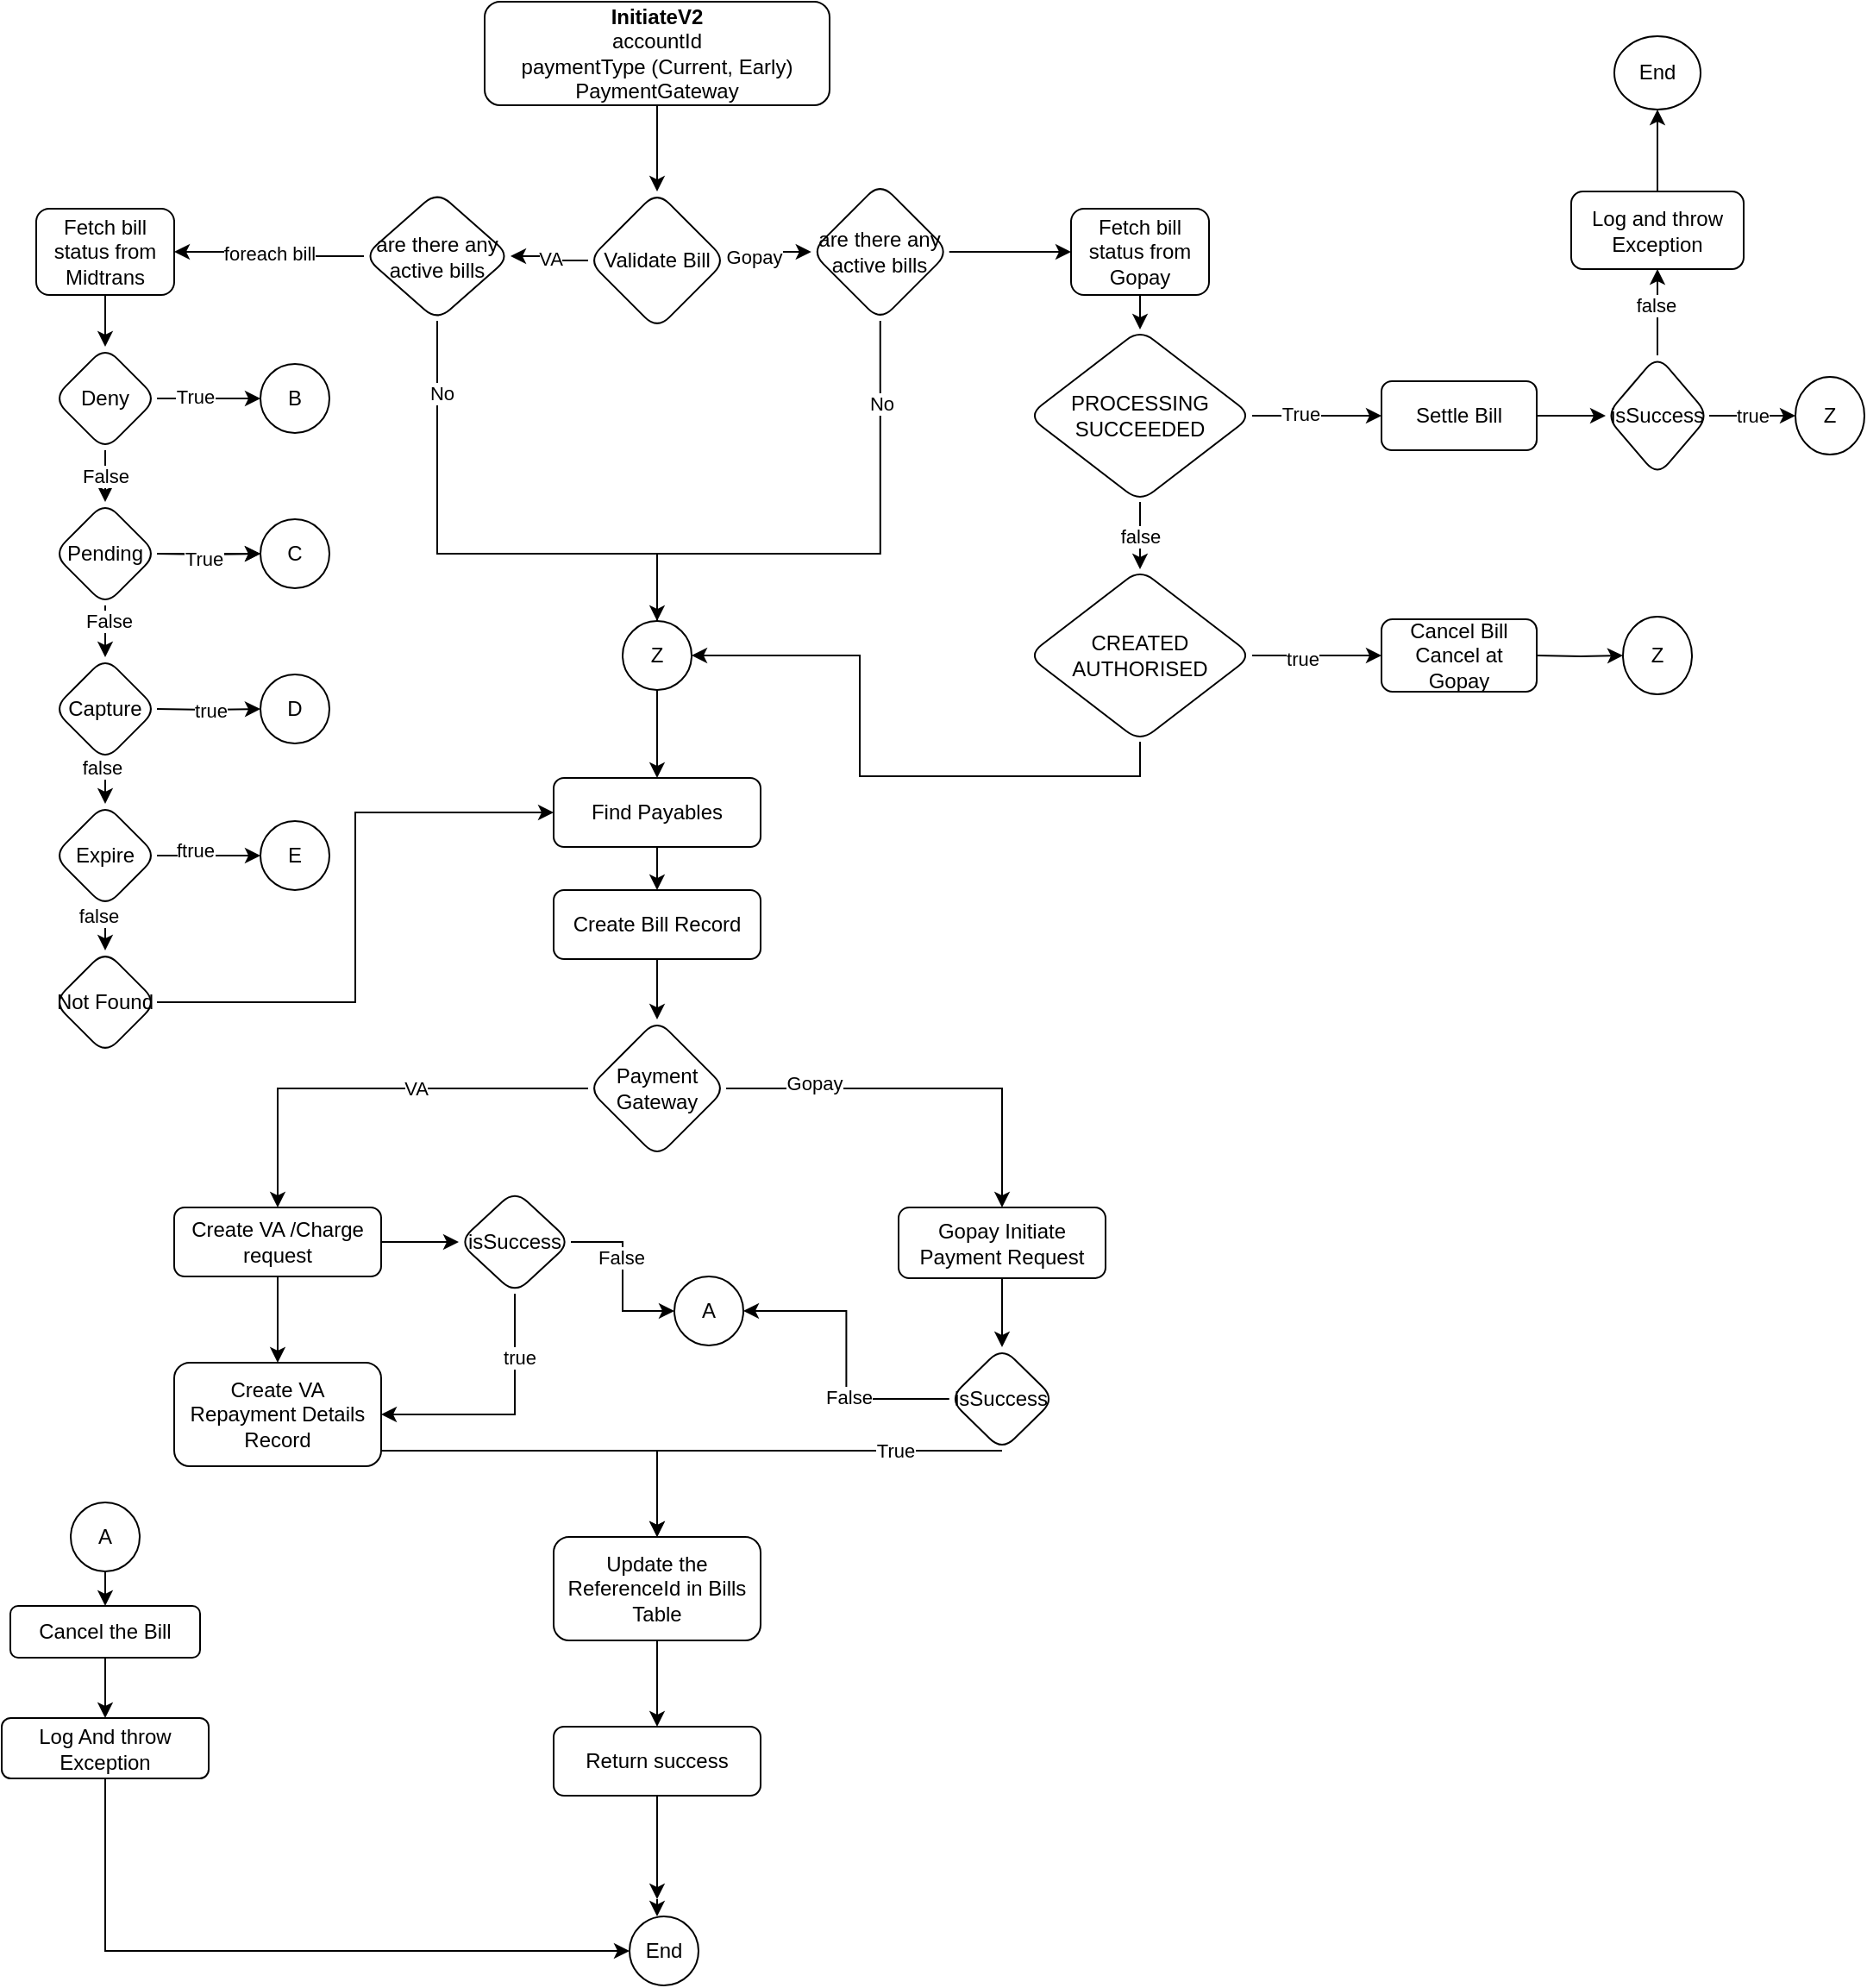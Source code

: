 <mxfile version="13.7.3" type="github">
  <diagram id="C5RBs43oDa-KdzZeNtuy" name="Page-1">
    <mxGraphModel dx="1298" dy="726" grid="1" gridSize="10" guides="1" tooltips="1" connect="1" arrows="1" fold="1" page="1" pageScale="1" pageWidth="827" pageHeight="1169" math="0" shadow="0">
      <root>
        <mxCell id="WIyWlLk6GJQsqaUBKTNV-0" />
        <mxCell id="WIyWlLk6GJQsqaUBKTNV-1" parent="WIyWlLk6GJQsqaUBKTNV-0" />
        <mxCell id="QeTMNxzh0xOTBO19bwK3-41" value="" style="edgeStyle=orthogonalEdgeStyle;rounded=0;orthogonalLoop=1;jettySize=auto;html=1;" edge="1" parent="WIyWlLk6GJQsqaUBKTNV-1" source="WIyWlLk6GJQsqaUBKTNV-3" target="QeTMNxzh0xOTBO19bwK3-40">
          <mxGeometry relative="1" as="geometry" />
        </mxCell>
        <mxCell id="WIyWlLk6GJQsqaUBKTNV-3" value="&lt;b&gt;InitiateV2&lt;/b&gt;&lt;br&gt;accountId&lt;br&gt;paymentType (Current, Early)&lt;br&gt;PaymentGateway" style="rounded=1;whiteSpace=wrap;html=1;fontSize=12;glass=0;strokeWidth=1;shadow=0;" parent="WIyWlLk6GJQsqaUBKTNV-1" vertex="1">
          <mxGeometry x="330" y="60" width="200" height="60" as="geometry" />
        </mxCell>
        <mxCell id="QeTMNxzh0xOTBO19bwK3-6" value="" style="edgeStyle=orthogonalEdgeStyle;rounded=0;orthogonalLoop=1;jettySize=auto;html=1;" edge="1" parent="WIyWlLk6GJQsqaUBKTNV-1" source="WIyWlLk6GJQsqaUBKTNV-11" target="QeTMNxzh0xOTBO19bwK3-5">
          <mxGeometry relative="1" as="geometry" />
        </mxCell>
        <mxCell id="WIyWlLk6GJQsqaUBKTNV-11" value="Find Payables" style="rounded=1;whiteSpace=wrap;html=1;fontSize=12;glass=0;strokeWidth=1;shadow=0;" parent="WIyWlLk6GJQsqaUBKTNV-1" vertex="1">
          <mxGeometry x="370" y="510" width="120" height="40" as="geometry" />
        </mxCell>
        <mxCell id="QeTMNxzh0xOTBO19bwK3-53" value="" style="edgeStyle=orthogonalEdgeStyle;rounded=0;orthogonalLoop=1;jettySize=auto;html=1;" edge="1" parent="WIyWlLk6GJQsqaUBKTNV-1" source="QeTMNxzh0xOTBO19bwK3-5" target="QeTMNxzh0xOTBO19bwK3-52">
          <mxGeometry relative="1" as="geometry" />
        </mxCell>
        <mxCell id="QeTMNxzh0xOTBO19bwK3-5" value="Create Bill Record" style="whiteSpace=wrap;html=1;rounded=1;shadow=0;strokeWidth=1;glass=0;" vertex="1" parent="WIyWlLk6GJQsqaUBKTNV-1">
          <mxGeometry x="370" y="575" width="120" height="40" as="geometry" />
        </mxCell>
        <mxCell id="QeTMNxzh0xOTBO19bwK3-51" style="edgeStyle=orthogonalEdgeStyle;rounded=0;orthogonalLoop=1;jettySize=auto;html=1;exitX=0.5;exitY=1;exitDx=0;exitDy=0;entryX=0.5;entryY=0;entryDx=0;entryDy=0;" edge="1" parent="WIyWlLk6GJQsqaUBKTNV-1" source="QeTMNxzh0xOTBO19bwK3-11" target="WIyWlLk6GJQsqaUBKTNV-11">
          <mxGeometry relative="1" as="geometry">
            <Array as="points">
              <mxPoint x="559" y="380" />
              <mxPoint x="430" y="380" />
            </Array>
          </mxGeometry>
        </mxCell>
        <mxCell id="QeTMNxzh0xOTBO19bwK3-141" value="No" style="edgeLabel;html=1;align=center;verticalAlign=middle;resizable=0;points=[];" vertex="1" connectable="0" parent="QeTMNxzh0xOTBO19bwK3-51">
          <mxGeometry x="-0.759" relative="1" as="geometry">
            <mxPoint as="offset" />
          </mxGeometry>
        </mxCell>
        <mxCell id="QeTMNxzh0xOTBO19bwK3-144" style="edgeStyle=orthogonalEdgeStyle;rounded=0;orthogonalLoop=1;jettySize=auto;html=1;exitX=1;exitY=0.5;exitDx=0;exitDy=0;entryX=0;entryY=0.5;entryDx=0;entryDy=0;" edge="1" parent="WIyWlLk6GJQsqaUBKTNV-1" source="QeTMNxzh0xOTBO19bwK3-11" target="QeTMNxzh0xOTBO19bwK3-142">
          <mxGeometry relative="1" as="geometry" />
        </mxCell>
        <mxCell id="QeTMNxzh0xOTBO19bwK3-11" value="are there any active bills" style="rhombus;whiteSpace=wrap;html=1;rounded=1;shadow=0;strokeWidth=1;glass=0;" vertex="1" parent="WIyWlLk6GJQsqaUBKTNV-1">
          <mxGeometry x="519.38" y="165" width="80" height="80" as="geometry" />
        </mxCell>
        <mxCell id="QeTMNxzh0xOTBO19bwK3-19" value="" style="edgeStyle=orthogonalEdgeStyle;rounded=0;orthogonalLoop=1;jettySize=auto;html=1;" edge="1" parent="WIyWlLk6GJQsqaUBKTNV-1" source="QeTMNxzh0xOTBO19bwK3-16" target="QeTMNxzh0xOTBO19bwK3-18">
          <mxGeometry relative="1" as="geometry" />
        </mxCell>
        <mxCell id="QeTMNxzh0xOTBO19bwK3-29" value="" style="edgeStyle=orthogonalEdgeStyle;rounded=0;orthogonalLoop=1;jettySize=auto;html=1;" edge="1" parent="WIyWlLk6GJQsqaUBKTNV-1" source="QeTMNxzh0xOTBO19bwK3-16" target="QeTMNxzh0xOTBO19bwK3-28">
          <mxGeometry relative="1" as="geometry" />
        </mxCell>
        <mxCell id="QeTMNxzh0xOTBO19bwK3-16" value="Create VA /Charge request" style="whiteSpace=wrap;html=1;rounded=1;shadow=0;strokeWidth=1;glass=0;" vertex="1" parent="WIyWlLk6GJQsqaUBKTNV-1">
          <mxGeometry x="150" y="759" width="120" height="40" as="geometry" />
        </mxCell>
        <mxCell id="QeTMNxzh0xOTBO19bwK3-64" style="edgeStyle=orthogonalEdgeStyle;rounded=0;orthogonalLoop=1;jettySize=auto;html=1;exitX=1;exitY=0.75;exitDx=0;exitDy=0;entryX=0.5;entryY=0;entryDx=0;entryDy=0;" edge="1" parent="WIyWlLk6GJQsqaUBKTNV-1" source="QeTMNxzh0xOTBO19bwK3-18" target="QeTMNxzh0xOTBO19bwK3-20">
          <mxGeometry relative="1" as="geometry">
            <Array as="points">
              <mxPoint x="270" y="900" />
              <mxPoint x="430" y="900" />
            </Array>
          </mxGeometry>
        </mxCell>
        <mxCell id="QeTMNxzh0xOTBO19bwK3-18" value="Create VA Repayment Details Record" style="whiteSpace=wrap;html=1;rounded=1;shadow=0;strokeWidth=1;glass=0;" vertex="1" parent="WIyWlLk6GJQsqaUBKTNV-1">
          <mxGeometry x="150" y="849" width="120" height="60" as="geometry" />
        </mxCell>
        <mxCell id="QeTMNxzh0xOTBO19bwK3-23" value="" style="edgeStyle=orthogonalEdgeStyle;rounded=0;orthogonalLoop=1;jettySize=auto;html=1;" edge="1" parent="WIyWlLk6GJQsqaUBKTNV-1" source="QeTMNxzh0xOTBO19bwK3-20" target="QeTMNxzh0xOTBO19bwK3-22">
          <mxGeometry relative="1" as="geometry" />
        </mxCell>
        <mxCell id="QeTMNxzh0xOTBO19bwK3-20" value="Update the &lt;br&gt;ReferenceId in Bills Table" style="whiteSpace=wrap;html=1;rounded=1;shadow=0;strokeWidth=1;glass=0;" vertex="1" parent="WIyWlLk6GJQsqaUBKTNV-1">
          <mxGeometry x="370" y="950" width="120" height="60" as="geometry" />
        </mxCell>
        <mxCell id="QeTMNxzh0xOTBO19bwK3-27" value="" style="edgeStyle=orthogonalEdgeStyle;rounded=0;orthogonalLoop=1;jettySize=auto;html=1;" edge="1" parent="WIyWlLk6GJQsqaUBKTNV-1" source="QeTMNxzh0xOTBO19bwK3-22">
          <mxGeometry relative="1" as="geometry">
            <mxPoint x="430" y="1160" as="targetPoint" />
          </mxGeometry>
        </mxCell>
        <mxCell id="QeTMNxzh0xOTBO19bwK3-22" value="Return success" style="whiteSpace=wrap;html=1;rounded=1;shadow=0;strokeWidth=1;glass=0;" vertex="1" parent="WIyWlLk6GJQsqaUBKTNV-1">
          <mxGeometry x="370" y="1060" width="120" height="40" as="geometry" />
        </mxCell>
        <mxCell id="QeTMNxzh0xOTBO19bwK3-37" style="edgeStyle=orthogonalEdgeStyle;rounded=0;orthogonalLoop=1;jettySize=auto;html=1;exitX=0.5;exitY=0;exitDx=0;exitDy=0;" edge="1" parent="WIyWlLk6GJQsqaUBKTNV-1">
          <mxGeometry relative="1" as="geometry">
            <mxPoint x="430" y="1170" as="targetPoint" />
            <mxPoint x="430" y="1160" as="sourcePoint" />
          </mxGeometry>
        </mxCell>
        <mxCell id="QeTMNxzh0xOTBO19bwK3-26" value="End" style="ellipse;whiteSpace=wrap;html=1;rounded=1;shadow=0;strokeWidth=1;glass=0;" vertex="1" parent="WIyWlLk6GJQsqaUBKTNV-1">
          <mxGeometry x="414" y="1170" width="40" height="40" as="geometry" />
        </mxCell>
        <mxCell id="QeTMNxzh0xOTBO19bwK3-31" style="edgeStyle=orthogonalEdgeStyle;rounded=0;orthogonalLoop=1;jettySize=auto;html=1;exitX=0.5;exitY=1;exitDx=0;exitDy=0;entryX=1;entryY=0.5;entryDx=0;entryDy=0;" edge="1" parent="WIyWlLk6GJQsqaUBKTNV-1" source="QeTMNxzh0xOTBO19bwK3-28" target="QeTMNxzh0xOTBO19bwK3-18">
          <mxGeometry relative="1" as="geometry" />
        </mxCell>
        <mxCell id="QeTMNxzh0xOTBO19bwK3-32" value="true" style="edgeLabel;html=1;align=center;verticalAlign=middle;resizable=0;points=[];" vertex="1" connectable="0" parent="QeTMNxzh0xOTBO19bwK3-31">
          <mxGeometry x="-0.498" y="2" relative="1" as="geometry">
            <mxPoint as="offset" />
          </mxGeometry>
        </mxCell>
        <mxCell id="QeTMNxzh0xOTBO19bwK3-65" style="edgeStyle=orthogonalEdgeStyle;rounded=0;orthogonalLoop=1;jettySize=auto;html=1;exitX=1;exitY=0.5;exitDx=0;exitDy=0;entryX=0;entryY=0.5;entryDx=0;entryDy=0;" edge="1" parent="WIyWlLk6GJQsqaUBKTNV-1" source="QeTMNxzh0xOTBO19bwK3-28" target="QeTMNxzh0xOTBO19bwK3-82">
          <mxGeometry relative="1" as="geometry">
            <mxPoint x="416.96" y="799" as="targetPoint" />
          </mxGeometry>
        </mxCell>
        <mxCell id="QeTMNxzh0xOTBO19bwK3-76" value="False" style="edgeLabel;html=1;align=center;verticalAlign=middle;resizable=0;points=[];" vertex="1" connectable="0" parent="QeTMNxzh0xOTBO19bwK3-65">
          <mxGeometry x="-0.228" y="-1" relative="1" as="geometry">
            <mxPoint as="offset" />
          </mxGeometry>
        </mxCell>
        <mxCell id="QeTMNxzh0xOTBO19bwK3-28" value="isSuccess" style="rhombus;whiteSpace=wrap;html=1;rounded=1;shadow=0;strokeWidth=1;glass=0;" vertex="1" parent="WIyWlLk6GJQsqaUBKTNV-1">
          <mxGeometry x="315" y="749" width="65" height="60" as="geometry" />
        </mxCell>
        <mxCell id="QeTMNxzh0xOTBO19bwK3-44" value="" style="edgeStyle=orthogonalEdgeStyle;rounded=0;orthogonalLoop=1;jettySize=auto;html=1;" edge="1" parent="WIyWlLk6GJQsqaUBKTNV-1" source="QeTMNxzh0xOTBO19bwK3-40" target="QeTMNxzh0xOTBO19bwK3-11">
          <mxGeometry relative="1" as="geometry" />
        </mxCell>
        <mxCell id="QeTMNxzh0xOTBO19bwK3-59" value="Gopay" style="edgeLabel;html=1;align=center;verticalAlign=middle;resizable=0;points=[];" vertex="1" connectable="0" parent="QeTMNxzh0xOTBO19bwK3-44">
          <mxGeometry x="-0.418" y="2" relative="1" as="geometry">
            <mxPoint as="offset" />
          </mxGeometry>
        </mxCell>
        <mxCell id="QeTMNxzh0xOTBO19bwK3-48" value="" style="edgeStyle=orthogonalEdgeStyle;rounded=0;orthogonalLoop=1;jettySize=auto;html=1;" edge="1" parent="WIyWlLk6GJQsqaUBKTNV-1" source="QeTMNxzh0xOTBO19bwK3-40" target="QeTMNxzh0xOTBO19bwK3-47">
          <mxGeometry relative="1" as="geometry" />
        </mxCell>
        <mxCell id="QeTMNxzh0xOTBO19bwK3-58" value="VA" style="edgeLabel;html=1;align=center;verticalAlign=middle;resizable=0;points=[];" vertex="1" connectable="0" parent="QeTMNxzh0xOTBO19bwK3-48">
          <mxGeometry x="-0.082" y="-1" relative="1" as="geometry">
            <mxPoint as="offset" />
          </mxGeometry>
        </mxCell>
        <mxCell id="QeTMNxzh0xOTBO19bwK3-40" value="Validate Bill" style="rhombus;whiteSpace=wrap;html=1;rounded=1;shadow=0;strokeWidth=1;glass=0;" vertex="1" parent="WIyWlLk6GJQsqaUBKTNV-1">
          <mxGeometry x="390" y="170" width="80" height="80" as="geometry" />
        </mxCell>
        <mxCell id="QeTMNxzh0xOTBO19bwK3-95" value="foreach bill" style="edgeStyle=orthogonalEdgeStyle;rounded=0;orthogonalLoop=1;jettySize=auto;html=1;" edge="1" parent="WIyWlLk6GJQsqaUBKTNV-1" source="QeTMNxzh0xOTBO19bwK3-47" target="QeTMNxzh0xOTBO19bwK3-94">
          <mxGeometry relative="1" as="geometry" />
        </mxCell>
        <mxCell id="QeTMNxzh0xOTBO19bwK3-47" value="are there any active bills" style="rhombus;whiteSpace=wrap;html=1;rounded=1;shadow=0;strokeWidth=1;glass=0;" vertex="1" parent="WIyWlLk6GJQsqaUBKTNV-1">
          <mxGeometry x="260" y="170" width="85" height="75" as="geometry" />
        </mxCell>
        <mxCell id="QeTMNxzh0xOTBO19bwK3-54" style="edgeStyle=orthogonalEdgeStyle;rounded=0;orthogonalLoop=1;jettySize=auto;html=1;exitX=0;exitY=0.5;exitDx=0;exitDy=0;entryX=0.5;entryY=0;entryDx=0;entryDy=0;" edge="1" parent="WIyWlLk6GJQsqaUBKTNV-1" source="QeTMNxzh0xOTBO19bwK3-52" target="QeTMNxzh0xOTBO19bwK3-16">
          <mxGeometry relative="1" as="geometry" />
        </mxCell>
        <mxCell id="QeTMNxzh0xOTBO19bwK3-55" value="VA" style="edgeLabel;html=1;align=center;verticalAlign=middle;resizable=0;points=[];" vertex="1" connectable="0" parent="QeTMNxzh0xOTBO19bwK3-54">
          <mxGeometry x="-0.197" relative="1" as="geometry">
            <mxPoint as="offset" />
          </mxGeometry>
        </mxCell>
        <mxCell id="QeTMNxzh0xOTBO19bwK3-62" value="" style="edgeStyle=orthogonalEdgeStyle;rounded=0;orthogonalLoop=1;jettySize=auto;html=1;" edge="1" parent="WIyWlLk6GJQsqaUBKTNV-1" source="QeTMNxzh0xOTBO19bwK3-52" target="QeTMNxzh0xOTBO19bwK3-61">
          <mxGeometry relative="1" as="geometry" />
        </mxCell>
        <mxCell id="QeTMNxzh0xOTBO19bwK3-63" value="Gopay" style="edgeLabel;html=1;align=center;verticalAlign=middle;resizable=0;points=[];" vertex="1" connectable="0" parent="QeTMNxzh0xOTBO19bwK3-62">
          <mxGeometry x="-0.555" y="3" relative="1" as="geometry">
            <mxPoint as="offset" />
          </mxGeometry>
        </mxCell>
        <mxCell id="QeTMNxzh0xOTBO19bwK3-52" value="Payment&lt;br&gt;Gateway" style="rhombus;whiteSpace=wrap;html=1;rounded=1;shadow=0;strokeWidth=1;glass=0;" vertex="1" parent="WIyWlLk6GJQsqaUBKTNV-1">
          <mxGeometry x="390" y="650" width="80" height="80" as="geometry" />
        </mxCell>
        <mxCell id="QeTMNxzh0xOTBO19bwK3-71" style="edgeStyle=orthogonalEdgeStyle;rounded=0;orthogonalLoop=1;jettySize=auto;html=1;exitX=0.5;exitY=1;exitDx=0;exitDy=0;entryX=0.5;entryY=0;entryDx=0;entryDy=0;" edge="1" parent="WIyWlLk6GJQsqaUBKTNV-1" source="QeTMNxzh0xOTBO19bwK3-61" target="QeTMNxzh0xOTBO19bwK3-69">
          <mxGeometry relative="1" as="geometry" />
        </mxCell>
        <mxCell id="QeTMNxzh0xOTBO19bwK3-61" value="Gopay Initiate Payment Request" style="whiteSpace=wrap;html=1;rounded=1;shadow=0;strokeWidth=1;glass=0;" vertex="1" parent="WIyWlLk6GJQsqaUBKTNV-1">
          <mxGeometry x="570" y="759" width="120" height="41" as="geometry" />
        </mxCell>
        <mxCell id="QeTMNxzh0xOTBO19bwK3-72" style="edgeStyle=orthogonalEdgeStyle;rounded=0;orthogonalLoop=1;jettySize=auto;html=1;entryX=1;entryY=0.5;entryDx=0;entryDy=0;" edge="1" parent="WIyWlLk6GJQsqaUBKTNV-1" source="QeTMNxzh0xOTBO19bwK3-69" target="QeTMNxzh0xOTBO19bwK3-82">
          <mxGeometry relative="1" as="geometry">
            <mxPoint x="470" y="840" as="targetPoint" />
          </mxGeometry>
        </mxCell>
        <mxCell id="QeTMNxzh0xOTBO19bwK3-73" value="False" style="edgeLabel;html=1;align=center;verticalAlign=middle;resizable=0;points=[];" vertex="1" connectable="0" parent="QeTMNxzh0xOTBO19bwK3-72">
          <mxGeometry x="-0.305" y="-1" relative="1" as="geometry">
            <mxPoint as="offset" />
          </mxGeometry>
        </mxCell>
        <mxCell id="QeTMNxzh0xOTBO19bwK3-77" style="edgeStyle=orthogonalEdgeStyle;rounded=0;orthogonalLoop=1;jettySize=auto;html=1;exitX=0.5;exitY=1;exitDx=0;exitDy=0;entryX=0.5;entryY=0;entryDx=0;entryDy=0;" edge="1" parent="WIyWlLk6GJQsqaUBKTNV-1" source="QeTMNxzh0xOTBO19bwK3-69" target="QeTMNxzh0xOTBO19bwK3-20">
          <mxGeometry relative="1" as="geometry">
            <Array as="points">
              <mxPoint x="430" y="900" />
            </Array>
          </mxGeometry>
        </mxCell>
        <mxCell id="QeTMNxzh0xOTBO19bwK3-79" value="True" style="edgeLabel;html=1;align=center;verticalAlign=middle;resizable=0;points=[];" vertex="1" connectable="0" parent="QeTMNxzh0xOTBO19bwK3-77">
          <mxGeometry x="-0.505" relative="1" as="geometry">
            <mxPoint as="offset" />
          </mxGeometry>
        </mxCell>
        <mxCell id="QeTMNxzh0xOTBO19bwK3-69" value="isSuccess" style="rhombus;whiteSpace=wrap;html=1;rounded=1;shadow=0;strokeWidth=1;glass=0;" vertex="1" parent="WIyWlLk6GJQsqaUBKTNV-1">
          <mxGeometry x="599.38" y="840" width="61.25" height="60" as="geometry" />
        </mxCell>
        <mxCell id="QeTMNxzh0xOTBO19bwK3-82" value="A" style="ellipse;whiteSpace=wrap;html=1;aspect=fixed;" vertex="1" parent="WIyWlLk6GJQsqaUBKTNV-1">
          <mxGeometry x="440" y="799" width="40" height="40" as="geometry" />
        </mxCell>
        <mxCell id="QeTMNxzh0xOTBO19bwK3-91" style="edgeStyle=orthogonalEdgeStyle;rounded=0;orthogonalLoop=1;jettySize=auto;html=1;exitX=0.5;exitY=1;exitDx=0;exitDy=0;entryX=0.5;entryY=0;entryDx=0;entryDy=0;" edge="1" parent="WIyWlLk6GJQsqaUBKTNV-1" source="QeTMNxzh0xOTBO19bwK3-83" target="QeTMNxzh0xOTBO19bwK3-86">
          <mxGeometry relative="1" as="geometry" />
        </mxCell>
        <mxCell id="QeTMNxzh0xOTBO19bwK3-83" value="A" style="ellipse;whiteSpace=wrap;html=1;aspect=fixed;" vertex="1" parent="WIyWlLk6GJQsqaUBKTNV-1">
          <mxGeometry x="90" y="930" width="40" height="40" as="geometry" />
        </mxCell>
        <mxCell id="QeTMNxzh0xOTBO19bwK3-88" value="" style="edgeStyle=orthogonalEdgeStyle;rounded=0;orthogonalLoop=1;jettySize=auto;html=1;" edge="1" parent="WIyWlLk6GJQsqaUBKTNV-1" source="QeTMNxzh0xOTBO19bwK3-86" target="QeTMNxzh0xOTBO19bwK3-87">
          <mxGeometry relative="1" as="geometry" />
        </mxCell>
        <mxCell id="QeTMNxzh0xOTBO19bwK3-86" value="Cancel the Bill" style="rounded=1;whiteSpace=wrap;html=1;" vertex="1" parent="WIyWlLk6GJQsqaUBKTNV-1">
          <mxGeometry x="55" y="990" width="110" height="30" as="geometry" />
        </mxCell>
        <mxCell id="QeTMNxzh0xOTBO19bwK3-90" style="edgeStyle=orthogonalEdgeStyle;rounded=0;orthogonalLoop=1;jettySize=auto;html=1;exitX=0.5;exitY=1;exitDx=0;exitDy=0;entryX=0;entryY=0.5;entryDx=0;entryDy=0;" edge="1" parent="WIyWlLk6GJQsqaUBKTNV-1" source="QeTMNxzh0xOTBO19bwK3-87" target="QeTMNxzh0xOTBO19bwK3-26">
          <mxGeometry relative="1" as="geometry" />
        </mxCell>
        <mxCell id="QeTMNxzh0xOTBO19bwK3-87" value="Log And throw Exception" style="whiteSpace=wrap;html=1;rounded=1;" vertex="1" parent="WIyWlLk6GJQsqaUBKTNV-1">
          <mxGeometry x="50" y="1055" width="120" height="35" as="geometry" />
        </mxCell>
        <mxCell id="QeTMNxzh0xOTBO19bwK3-97" value="" style="edgeStyle=orthogonalEdgeStyle;rounded=0;orthogonalLoop=1;jettySize=auto;html=1;" edge="1" parent="WIyWlLk6GJQsqaUBKTNV-1" source="QeTMNxzh0xOTBO19bwK3-94" target="QeTMNxzh0xOTBO19bwK3-96">
          <mxGeometry relative="1" as="geometry" />
        </mxCell>
        <mxCell id="QeTMNxzh0xOTBO19bwK3-94" value="Fetch bill status from Midtrans" style="whiteSpace=wrap;html=1;rounded=1;shadow=0;strokeWidth=1;glass=0;" vertex="1" parent="WIyWlLk6GJQsqaUBKTNV-1">
          <mxGeometry x="70" y="180" width="80" height="50" as="geometry" />
        </mxCell>
        <mxCell id="QeTMNxzh0xOTBO19bwK3-99" value="False" style="edgeStyle=orthogonalEdgeStyle;rounded=0;orthogonalLoop=1;jettySize=auto;html=1;" edge="1" parent="WIyWlLk6GJQsqaUBKTNV-1" source="QeTMNxzh0xOTBO19bwK3-96" target="QeTMNxzh0xOTBO19bwK3-98">
          <mxGeometry relative="1" as="geometry" />
        </mxCell>
        <mxCell id="QeTMNxzh0xOTBO19bwK3-106" value="" style="edgeStyle=orthogonalEdgeStyle;rounded=0;orthogonalLoop=1;jettySize=auto;html=1;" edge="1" parent="WIyWlLk6GJQsqaUBKTNV-1" source="QeTMNxzh0xOTBO19bwK3-96" target="QeTMNxzh0xOTBO19bwK3-105">
          <mxGeometry relative="1" as="geometry" />
        </mxCell>
        <mxCell id="QeTMNxzh0xOTBO19bwK3-113" value="True" style="edgeLabel;html=1;align=center;verticalAlign=middle;resizable=0;points=[];" vertex="1" connectable="0" parent="QeTMNxzh0xOTBO19bwK3-106">
          <mxGeometry x="-0.267" y="1" relative="1" as="geometry">
            <mxPoint as="offset" />
          </mxGeometry>
        </mxCell>
        <mxCell id="QeTMNxzh0xOTBO19bwK3-96" value="Deny" style="rhombus;whiteSpace=wrap;html=1;rounded=1;shadow=0;strokeWidth=1;glass=0;" vertex="1" parent="WIyWlLk6GJQsqaUBKTNV-1">
          <mxGeometry x="80" y="260" width="60" height="60" as="geometry" />
        </mxCell>
        <mxCell id="QeTMNxzh0xOTBO19bwK3-101" value="" style="edgeStyle=orthogonalEdgeStyle;rounded=0;orthogonalLoop=1;jettySize=auto;html=1;" edge="1" parent="WIyWlLk6GJQsqaUBKTNV-1" source="QeTMNxzh0xOTBO19bwK3-98" target="QeTMNxzh0xOTBO19bwK3-100">
          <mxGeometry relative="1" as="geometry" />
        </mxCell>
        <mxCell id="QeTMNxzh0xOTBO19bwK3-103" value="False" style="edgeLabel;html=1;align=center;verticalAlign=middle;resizable=0;points=[];" vertex="1" connectable="0" parent="QeTMNxzh0xOTBO19bwK3-101">
          <mxGeometry x="0.2" y="-2" relative="1" as="geometry">
            <mxPoint x="4" y="-1" as="offset" />
          </mxGeometry>
        </mxCell>
        <mxCell id="QeTMNxzh0xOTBO19bwK3-122" value="" style="edgeStyle=orthogonalEdgeStyle;rounded=0;orthogonalLoop=1;jettySize=auto;html=1;" edge="1" parent="WIyWlLk6GJQsqaUBKTNV-1" source="QeTMNxzh0xOTBO19bwK3-98" target="QeTMNxzh0xOTBO19bwK3-111">
          <mxGeometry relative="1" as="geometry" />
        </mxCell>
        <mxCell id="QeTMNxzh0xOTBO19bwK3-98" value="Pending" style="rhombus;whiteSpace=wrap;html=1;rounded=1;shadow=0;strokeWidth=1;glass=0;" vertex="1" parent="WIyWlLk6GJQsqaUBKTNV-1">
          <mxGeometry x="80" y="350" width="60" height="60" as="geometry" />
        </mxCell>
        <mxCell id="QeTMNxzh0xOTBO19bwK3-118" value="" style="edgeStyle=orthogonalEdgeStyle;rounded=0;orthogonalLoop=1;jettySize=auto;html=1;" edge="1" parent="WIyWlLk6GJQsqaUBKTNV-1" source="QeTMNxzh0xOTBO19bwK3-100" target="QeTMNxzh0xOTBO19bwK3-117">
          <mxGeometry relative="1" as="geometry" />
        </mxCell>
        <mxCell id="QeTMNxzh0xOTBO19bwK3-129" value="false" style="edgeLabel;html=1;align=center;verticalAlign=middle;resizable=0;points=[];" vertex="1" connectable="0" parent="QeTMNxzh0xOTBO19bwK3-118">
          <mxGeometry x="0.273" y="2" relative="1" as="geometry">
            <mxPoint x="-4" y="-1" as="offset" />
          </mxGeometry>
        </mxCell>
        <mxCell id="QeTMNxzh0xOTBO19bwK3-100" value="Capture" style="rhombus;whiteSpace=wrap;html=1;rounded=1;shadow=0;strokeWidth=1;glass=0;" vertex="1" parent="WIyWlLk6GJQsqaUBKTNV-1">
          <mxGeometry x="80" y="440" width="60" height="60" as="geometry" />
        </mxCell>
        <mxCell id="QeTMNxzh0xOTBO19bwK3-105" value="B" style="ellipse;whiteSpace=wrap;html=1;rounded=1;shadow=0;strokeWidth=1;glass=0;" vertex="1" parent="WIyWlLk6GJQsqaUBKTNV-1">
          <mxGeometry x="200" y="270" width="40" height="40" as="geometry" />
        </mxCell>
        <mxCell id="QeTMNxzh0xOTBO19bwK3-110" value="" style="edgeStyle=orthogonalEdgeStyle;rounded=0;orthogonalLoop=1;jettySize=auto;html=1;" edge="1" parent="WIyWlLk6GJQsqaUBKTNV-1" target="QeTMNxzh0xOTBO19bwK3-111">
          <mxGeometry relative="1" as="geometry">
            <mxPoint x="140" y="380" as="sourcePoint" />
          </mxGeometry>
        </mxCell>
        <mxCell id="QeTMNxzh0xOTBO19bwK3-114" value="True" style="edgeLabel;html=1;align=center;verticalAlign=middle;resizable=0;points=[];" vertex="1" connectable="0" parent="QeTMNxzh0xOTBO19bwK3-110">
          <mxGeometry x="-0.1" y="-2" relative="1" as="geometry">
            <mxPoint as="offset" />
          </mxGeometry>
        </mxCell>
        <mxCell id="QeTMNxzh0xOTBO19bwK3-111" value="C" style="ellipse;whiteSpace=wrap;html=1;rounded=1;shadow=0;strokeWidth=1;glass=0;" vertex="1" parent="WIyWlLk6GJQsqaUBKTNV-1">
          <mxGeometry x="200" y="360" width="40" height="40" as="geometry" />
        </mxCell>
        <mxCell id="QeTMNxzh0xOTBO19bwK3-126" style="edgeStyle=orthogonalEdgeStyle;rounded=0;orthogonalLoop=1;jettySize=auto;html=1;exitX=1;exitY=0.5;exitDx=0;exitDy=0;entryX=0;entryY=0.5;entryDx=0;entryDy=0;" edge="1" parent="WIyWlLk6GJQsqaUBKTNV-1" source="QeTMNxzh0xOTBO19bwK3-117" target="QeTMNxzh0xOTBO19bwK3-121">
          <mxGeometry relative="1" as="geometry" />
        </mxCell>
        <mxCell id="QeTMNxzh0xOTBO19bwK3-128" value="ftrue" style="edgeLabel;html=1;align=center;verticalAlign=middle;resizable=0;points=[];" vertex="1" connectable="0" parent="QeTMNxzh0xOTBO19bwK3-126">
          <mxGeometry x="-0.267" y="3" relative="1" as="geometry">
            <mxPoint as="offset" />
          </mxGeometry>
        </mxCell>
        <mxCell id="QeTMNxzh0xOTBO19bwK3-136" value="" style="edgeStyle=orthogonalEdgeStyle;rounded=0;orthogonalLoop=1;jettySize=auto;html=1;" edge="1" parent="WIyWlLk6GJQsqaUBKTNV-1" source="QeTMNxzh0xOTBO19bwK3-117" target="QeTMNxzh0xOTBO19bwK3-135">
          <mxGeometry relative="1" as="geometry" />
        </mxCell>
        <mxCell id="QeTMNxzh0xOTBO19bwK3-137" value="false" style="edgeLabel;html=1;align=center;verticalAlign=middle;resizable=0;points=[];" vertex="1" connectable="0" parent="QeTMNxzh0xOTBO19bwK3-136">
          <mxGeometry x="0.273" y="-4" relative="1" as="geometry">
            <mxPoint as="offset" />
          </mxGeometry>
        </mxCell>
        <mxCell id="QeTMNxzh0xOTBO19bwK3-117" value="Expire" style="rhombus;whiteSpace=wrap;html=1;rounded=1;shadow=0;strokeWidth=1;glass=0;" vertex="1" parent="WIyWlLk6GJQsqaUBKTNV-1">
          <mxGeometry x="80" y="525" width="60" height="60" as="geometry" />
        </mxCell>
        <mxCell id="QeTMNxzh0xOTBO19bwK3-121" value="E" style="ellipse;whiteSpace=wrap;html=1;rounded=1;shadow=0;strokeWidth=1;glass=0;" vertex="1" parent="WIyWlLk6GJQsqaUBKTNV-1">
          <mxGeometry x="200" y="535" width="40" height="40" as="geometry" />
        </mxCell>
        <mxCell id="QeTMNxzh0xOTBO19bwK3-123" value="true" style="edgeStyle=orthogonalEdgeStyle;rounded=0;orthogonalLoop=1;jettySize=auto;html=1;" edge="1" parent="WIyWlLk6GJQsqaUBKTNV-1" target="QeTMNxzh0xOTBO19bwK3-124">
          <mxGeometry relative="1" as="geometry">
            <mxPoint x="140" y="470" as="sourcePoint" />
          </mxGeometry>
        </mxCell>
        <mxCell id="QeTMNxzh0xOTBO19bwK3-124" value="D" style="ellipse;whiteSpace=wrap;html=1;rounded=1;shadow=0;strokeWidth=1;glass=0;" vertex="1" parent="WIyWlLk6GJQsqaUBKTNV-1">
          <mxGeometry x="200" y="450" width="40" height="40" as="geometry" />
        </mxCell>
        <mxCell id="QeTMNxzh0xOTBO19bwK3-138" style="edgeStyle=orthogonalEdgeStyle;rounded=0;orthogonalLoop=1;jettySize=auto;html=1;entryX=0;entryY=0.5;entryDx=0;entryDy=0;" edge="1" parent="WIyWlLk6GJQsqaUBKTNV-1" source="QeTMNxzh0xOTBO19bwK3-135" target="WIyWlLk6GJQsqaUBKTNV-11">
          <mxGeometry relative="1" as="geometry" />
        </mxCell>
        <mxCell id="QeTMNxzh0xOTBO19bwK3-135" value="Not Found" style="rhombus;whiteSpace=wrap;html=1;rounded=1;shadow=0;strokeWidth=1;glass=0;" vertex="1" parent="WIyWlLk6GJQsqaUBKTNV-1">
          <mxGeometry x="80" y="610" width="60" height="60" as="geometry" />
        </mxCell>
        <mxCell id="QeTMNxzh0xOTBO19bwK3-160" style="edgeStyle=orthogonalEdgeStyle;rounded=0;orthogonalLoop=1;jettySize=auto;html=1;exitX=0.5;exitY=1;exitDx=0;exitDy=0;entryX=0.5;entryY=0;entryDx=0;entryDy=0;" edge="1" parent="WIyWlLk6GJQsqaUBKTNV-1" source="QeTMNxzh0xOTBO19bwK3-142" target="QeTMNxzh0xOTBO19bwK3-151">
          <mxGeometry relative="1" as="geometry" />
        </mxCell>
        <mxCell id="QeTMNxzh0xOTBO19bwK3-142" value="Fetch bill status from Gopay" style="whiteSpace=wrap;html=1;rounded=1;shadow=0;strokeWidth=1;glass=0;" vertex="1" parent="WIyWlLk6GJQsqaUBKTNV-1">
          <mxGeometry x="670" y="180" width="80" height="50" as="geometry" />
        </mxCell>
        <mxCell id="QeTMNxzh0xOTBO19bwK3-149" value="" style="edgeStyle=orthogonalEdgeStyle;rounded=0;orthogonalLoop=1;jettySize=auto;html=1;" edge="1" parent="WIyWlLk6GJQsqaUBKTNV-1" source="QeTMNxzh0xOTBO19bwK3-151" target="QeTMNxzh0xOTBO19bwK3-161">
          <mxGeometry relative="1" as="geometry">
            <mxPoint x="810" y="300" as="targetPoint" />
          </mxGeometry>
        </mxCell>
        <mxCell id="QeTMNxzh0xOTBO19bwK3-150" value="True" style="edgeLabel;html=1;align=center;verticalAlign=middle;resizable=0;points=[];" vertex="1" connectable="0" parent="QeTMNxzh0xOTBO19bwK3-149">
          <mxGeometry x="-0.267" y="1" relative="1" as="geometry">
            <mxPoint as="offset" />
          </mxGeometry>
        </mxCell>
        <mxCell id="QeTMNxzh0xOTBO19bwK3-178" value="false" style="edgeStyle=orthogonalEdgeStyle;rounded=0;orthogonalLoop=1;jettySize=auto;html=1;" edge="1" parent="WIyWlLk6GJQsqaUBKTNV-1" source="QeTMNxzh0xOTBO19bwK3-151" target="QeTMNxzh0xOTBO19bwK3-177">
          <mxGeometry relative="1" as="geometry" />
        </mxCell>
        <mxCell id="QeTMNxzh0xOTBO19bwK3-151" value="PROCESSING&lt;br&gt;SUCCEEDED" style="rhombus;whiteSpace=wrap;html=1;rounded=1;shadow=0;strokeWidth=1;glass=0;" vertex="1" parent="WIyWlLk6GJQsqaUBKTNV-1">
          <mxGeometry x="645" y="250" width="130" height="100" as="geometry" />
        </mxCell>
        <mxCell id="QeTMNxzh0xOTBO19bwK3-167" value="" style="edgeStyle=orthogonalEdgeStyle;rounded=0;orthogonalLoop=1;jettySize=auto;html=1;" edge="1" parent="WIyWlLk6GJQsqaUBKTNV-1" source="QeTMNxzh0xOTBO19bwK3-161" target="QeTMNxzh0xOTBO19bwK3-166">
          <mxGeometry relative="1" as="geometry" />
        </mxCell>
        <mxCell id="QeTMNxzh0xOTBO19bwK3-161" value="Settle Bill" style="rounded=1;whiteSpace=wrap;html=1;" vertex="1" parent="WIyWlLk6GJQsqaUBKTNV-1">
          <mxGeometry x="850" y="280" width="90" height="40" as="geometry" />
        </mxCell>
        <mxCell id="QeTMNxzh0xOTBO19bwK3-162" value="Z" style="ellipse;whiteSpace=wrap;html=1;aspect=fixed;" vertex="1" parent="WIyWlLk6GJQsqaUBKTNV-1">
          <mxGeometry x="410" y="419" width="40" height="40" as="geometry" />
        </mxCell>
        <mxCell id="QeTMNxzh0xOTBO19bwK3-163" style="edgeStyle=orthogonalEdgeStyle;rounded=0;orthogonalLoop=1;jettySize=auto;html=1;exitX=0.5;exitY=1;exitDx=0;exitDy=0;" edge="1" parent="WIyWlLk6GJQsqaUBKTNV-1" source="QeTMNxzh0xOTBO19bwK3-47" target="QeTMNxzh0xOTBO19bwK3-162">
          <mxGeometry relative="1" as="geometry">
            <mxPoint x="302.5" y="245" as="sourcePoint" />
            <mxPoint x="430" y="510" as="targetPoint" />
            <Array as="points">
              <mxPoint x="303" y="380" />
              <mxPoint x="430" y="380" />
            </Array>
          </mxGeometry>
        </mxCell>
        <mxCell id="QeTMNxzh0xOTBO19bwK3-164" value="No" style="edgeLabel;html=1;align=center;verticalAlign=middle;resizable=0;points=[];" vertex="1" connectable="0" parent="QeTMNxzh0xOTBO19bwK3-163">
          <mxGeometry x="-0.723" y="2" relative="1" as="geometry">
            <mxPoint as="offset" />
          </mxGeometry>
        </mxCell>
        <mxCell id="QeTMNxzh0xOTBO19bwK3-169" value="" style="edgeStyle=orthogonalEdgeStyle;rounded=0;orthogonalLoop=1;jettySize=auto;html=1;" edge="1" parent="WIyWlLk6GJQsqaUBKTNV-1" source="QeTMNxzh0xOTBO19bwK3-166" target="QeTMNxzh0xOTBO19bwK3-168">
          <mxGeometry relative="1" as="geometry" />
        </mxCell>
        <mxCell id="QeTMNxzh0xOTBO19bwK3-172" value="false" style="edgeLabel;html=1;align=center;verticalAlign=middle;resizable=0;points=[];" vertex="1" connectable="0" parent="QeTMNxzh0xOTBO19bwK3-169">
          <mxGeometry x="0.156" y="1" relative="1" as="geometry">
            <mxPoint as="offset" />
          </mxGeometry>
        </mxCell>
        <mxCell id="QeTMNxzh0xOTBO19bwK3-176" value="true" style="edgeStyle=orthogonalEdgeStyle;rounded=0;orthogonalLoop=1;jettySize=auto;html=1;" edge="1" parent="WIyWlLk6GJQsqaUBKTNV-1" source="QeTMNxzh0xOTBO19bwK3-166" target="QeTMNxzh0xOTBO19bwK3-175">
          <mxGeometry relative="1" as="geometry" />
        </mxCell>
        <mxCell id="QeTMNxzh0xOTBO19bwK3-166" value="isSuccess" style="rhombus;whiteSpace=wrap;html=1;rounded=1;" vertex="1" parent="WIyWlLk6GJQsqaUBKTNV-1">
          <mxGeometry x="980" y="265" width="60" height="70" as="geometry" />
        </mxCell>
        <mxCell id="QeTMNxzh0xOTBO19bwK3-171" value="" style="edgeStyle=orthogonalEdgeStyle;rounded=0;orthogonalLoop=1;jettySize=auto;html=1;" edge="1" parent="WIyWlLk6GJQsqaUBKTNV-1" source="QeTMNxzh0xOTBO19bwK3-168" target="QeTMNxzh0xOTBO19bwK3-170">
          <mxGeometry relative="1" as="geometry" />
        </mxCell>
        <mxCell id="QeTMNxzh0xOTBO19bwK3-168" value="Log and throw Exception" style="whiteSpace=wrap;html=1;rounded=1;" vertex="1" parent="WIyWlLk6GJQsqaUBKTNV-1">
          <mxGeometry x="960" y="170" width="100" height="45" as="geometry" />
        </mxCell>
        <mxCell id="QeTMNxzh0xOTBO19bwK3-170" value="End" style="ellipse;whiteSpace=wrap;html=1;rounded=1;" vertex="1" parent="WIyWlLk6GJQsqaUBKTNV-1">
          <mxGeometry x="985" y="80" width="50" height="42.5" as="geometry" />
        </mxCell>
        <mxCell id="QeTMNxzh0xOTBO19bwK3-175" value="Z" style="ellipse;whiteSpace=wrap;html=1;rounded=1;" vertex="1" parent="WIyWlLk6GJQsqaUBKTNV-1">
          <mxGeometry x="1090" y="277.5" width="40" height="45" as="geometry" />
        </mxCell>
        <mxCell id="QeTMNxzh0xOTBO19bwK3-180" value="" style="edgeStyle=orthogonalEdgeStyle;rounded=0;orthogonalLoop=1;jettySize=auto;html=1;" edge="1" parent="WIyWlLk6GJQsqaUBKTNV-1" source="QeTMNxzh0xOTBO19bwK3-177" target="QeTMNxzh0xOTBO19bwK3-179">
          <mxGeometry relative="1" as="geometry" />
        </mxCell>
        <mxCell id="QeTMNxzh0xOTBO19bwK3-185" value="true" style="edgeLabel;html=1;align=center;verticalAlign=middle;resizable=0;points=[];" vertex="1" connectable="0" parent="QeTMNxzh0xOTBO19bwK3-180">
          <mxGeometry x="-0.227" y="-2" relative="1" as="geometry">
            <mxPoint as="offset" />
          </mxGeometry>
        </mxCell>
        <mxCell id="QeTMNxzh0xOTBO19bwK3-186" style="edgeStyle=orthogonalEdgeStyle;rounded=0;orthogonalLoop=1;jettySize=auto;html=1;exitX=0.5;exitY=1;exitDx=0;exitDy=0;entryX=1;entryY=0.5;entryDx=0;entryDy=0;" edge="1" parent="WIyWlLk6GJQsqaUBKTNV-1" source="QeTMNxzh0xOTBO19bwK3-177" target="QeTMNxzh0xOTBO19bwK3-162">
          <mxGeometry relative="1" as="geometry" />
        </mxCell>
        <mxCell id="QeTMNxzh0xOTBO19bwK3-177" value="CREATED&lt;br&gt;AUTHORISED" style="rhombus;whiteSpace=wrap;html=1;rounded=1;shadow=0;strokeWidth=1;glass=0;" vertex="1" parent="WIyWlLk6GJQsqaUBKTNV-1">
          <mxGeometry x="645" y="389" width="130" height="100" as="geometry" />
        </mxCell>
        <mxCell id="QeTMNxzh0xOTBO19bwK3-179" value="Cancel Bill&lt;br&gt;Cancel at Gopay" style="whiteSpace=wrap;html=1;rounded=1;shadow=0;strokeWidth=1;glass=0;" vertex="1" parent="WIyWlLk6GJQsqaUBKTNV-1">
          <mxGeometry x="850" y="418" width="90" height="42" as="geometry" />
        </mxCell>
        <mxCell id="QeTMNxzh0xOTBO19bwK3-183" value="" style="edgeStyle=orthogonalEdgeStyle;rounded=0;orthogonalLoop=1;jettySize=auto;html=1;" edge="1" parent="WIyWlLk6GJQsqaUBKTNV-1" target="QeTMNxzh0xOTBO19bwK3-184">
          <mxGeometry relative="1" as="geometry">
            <mxPoint x="940" y="439" as="sourcePoint" />
          </mxGeometry>
        </mxCell>
        <mxCell id="QeTMNxzh0xOTBO19bwK3-184" value="Z" style="ellipse;whiteSpace=wrap;html=1;rounded=1;" vertex="1" parent="WIyWlLk6GJQsqaUBKTNV-1">
          <mxGeometry x="990" y="416.5" width="40" height="45" as="geometry" />
        </mxCell>
      </root>
    </mxGraphModel>
  </diagram>
</mxfile>
